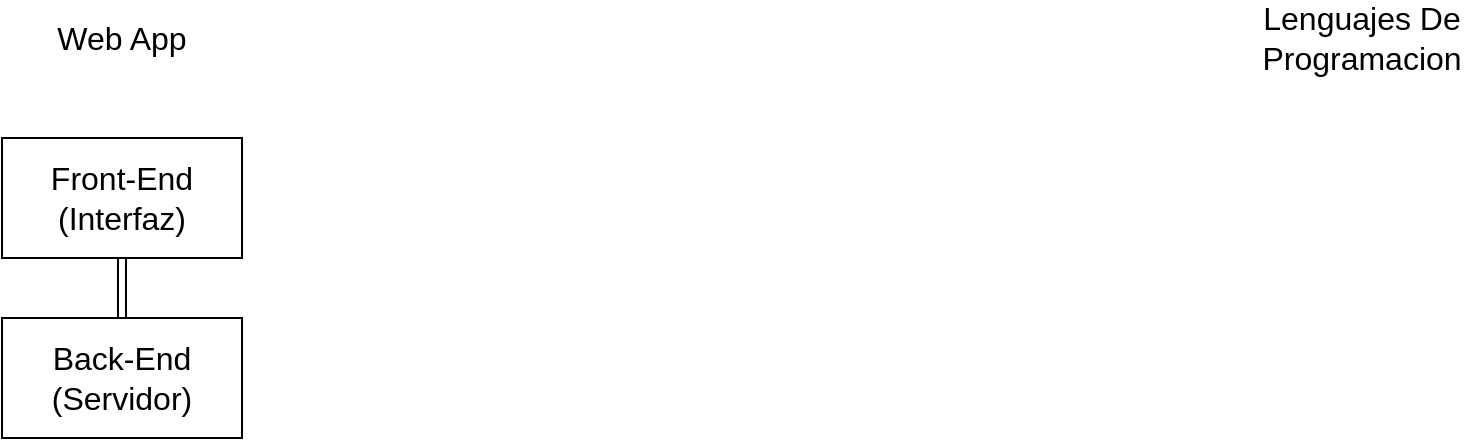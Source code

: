 <mxfile version="14.1.1" type="github">
  <diagram id="CRlLdu1EvOQOia6i6AGP" name="Page-1">
    <mxGraphModel dx="868" dy="491" grid="1" gridSize="10" guides="1" tooltips="1" connect="1" arrows="1" fold="1" page="1" pageScale="1" pageWidth="827" pageHeight="1169" math="0" shadow="0">
      <root>
        <mxCell id="0" />
        <mxCell id="1" parent="0" />
        <mxCell id="ABGEsfhvo40gUhVVshgw-2" value="Web App" style="text;html=1;strokeColor=none;fillColor=none;align=center;verticalAlign=middle;whiteSpace=wrap;rounded=0;fontSize=16;" vertex="1" parent="1">
          <mxGeometry x="60" y="60" width="80" height="20" as="geometry" />
        </mxCell>
        <mxCell id="ABGEsfhvo40gUhVVshgw-4" value="Front-End (Interfaz)" style="rounded=0;whiteSpace=wrap;html=1;fontSize=16;" vertex="1" parent="1">
          <mxGeometry x="40" y="120" width="120" height="60" as="geometry" />
        </mxCell>
        <mxCell id="ABGEsfhvo40gUhVVshgw-5" value="Back-End (Servidor)" style="rounded=0;whiteSpace=wrap;html=1;fontSize=16;" vertex="1" parent="1">
          <mxGeometry x="40" y="210" width="120" height="60" as="geometry" />
        </mxCell>
        <mxCell id="ABGEsfhvo40gUhVVshgw-6" value="" style="shape=link;html=1;fontSize=16;exitX=0.5;exitY=0;exitDx=0;exitDy=0;" edge="1" parent="1" source="ABGEsfhvo40gUhVVshgw-5" target="ABGEsfhvo40gUhVVshgw-4">
          <mxGeometry width="100" relative="1" as="geometry">
            <mxPoint x="200" y="250" as="sourcePoint" />
            <mxPoint x="300" y="250" as="targetPoint" />
          </mxGeometry>
        </mxCell>
        <mxCell id="ABGEsfhvo40gUhVVshgw-9" value="Lenguajes De Programacion" style="text;html=1;strokeColor=none;fillColor=none;align=center;verticalAlign=middle;whiteSpace=wrap;rounded=0;fontSize=16;" vertex="1" parent="1">
          <mxGeometry x="700" y="60" width="40" height="20" as="geometry" />
        </mxCell>
      </root>
    </mxGraphModel>
  </diagram>
</mxfile>
